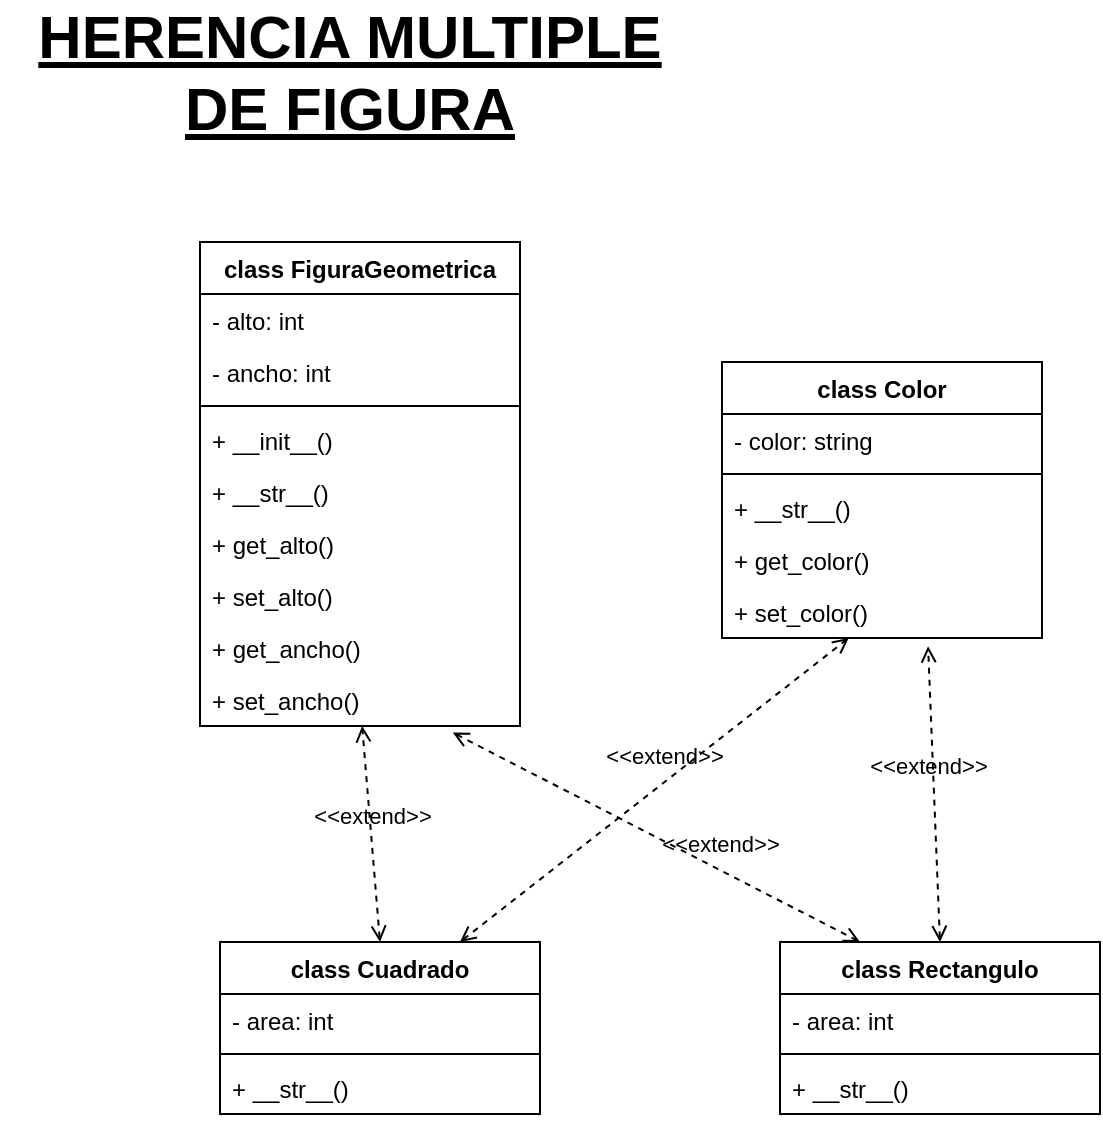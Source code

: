 <mxfile>
    <diagram id="uoWW-wQEcetu7VtV71db" name="POO">
        <mxGraphModel dx="1451" dy="691" grid="1" gridSize="10" guides="1" tooltips="1" connect="1" arrows="1" fold="1" page="1" pageScale="1" pageWidth="827" pageHeight="1169" math="0" shadow="0">
            <root>
                <mxCell id="0"/>
                <mxCell id="1" parent="0"/>
                <mxCell id="50" value="class FiguraGeometrica" style="swimlane;fontStyle=1;align=center;verticalAlign=top;childLayout=stackLayout;horizontal=1;startSize=26;horizontalStack=0;resizeParent=1;resizeParentMax=0;resizeLast=0;collapsible=1;marginBottom=0;" parent="1" vertex="1">
                    <mxGeometry y="140" width="160" height="242" as="geometry"/>
                </mxCell>
                <mxCell id="51" value="- alto: int" style="text;strokeColor=none;fillColor=none;align=left;verticalAlign=top;spacingLeft=4;spacingRight=4;overflow=hidden;rotatable=0;points=[[0,0.5],[1,0.5]];portConstraint=eastwest;" parent="50" vertex="1">
                    <mxGeometry y="26" width="160" height="26" as="geometry"/>
                </mxCell>
                <mxCell id="72" value="- ancho: int" style="text;strokeColor=none;fillColor=none;align=left;verticalAlign=top;spacingLeft=4;spacingRight=4;overflow=hidden;rotatable=0;points=[[0,0.5],[1,0.5]];portConstraint=eastwest;" parent="50" vertex="1">
                    <mxGeometry y="52" width="160" height="26" as="geometry"/>
                </mxCell>
                <mxCell id="52" value="" style="line;strokeWidth=1;fillColor=none;align=left;verticalAlign=middle;spacingTop=-1;spacingLeft=3;spacingRight=3;rotatable=0;labelPosition=right;points=[];portConstraint=eastwest;strokeColor=inherit;" parent="50" vertex="1">
                    <mxGeometry y="78" width="160" height="8" as="geometry"/>
                </mxCell>
                <mxCell id="53" value="+ __init__() " style="text;strokeColor=none;fillColor=none;align=left;verticalAlign=top;spacingLeft=4;spacingRight=4;overflow=hidden;rotatable=0;points=[[0,0.5],[1,0.5]];portConstraint=eastwest;" parent="50" vertex="1">
                    <mxGeometry y="86" width="160" height="26" as="geometry"/>
                </mxCell>
                <mxCell id="73" value="+ __str__() " style="text;strokeColor=none;fillColor=none;align=left;verticalAlign=top;spacingLeft=4;spacingRight=4;overflow=hidden;rotatable=0;points=[[0,0.5],[1,0.5]];portConstraint=eastwest;" parent="50" vertex="1">
                    <mxGeometry y="112" width="160" height="26" as="geometry"/>
                </mxCell>
                <mxCell id="76" value="+ get_alto() " style="text;strokeColor=none;fillColor=none;align=left;verticalAlign=top;spacingLeft=4;spacingRight=4;overflow=hidden;rotatable=0;points=[[0,0.5],[1,0.5]];portConstraint=eastwest;" vertex="1" parent="50">
                    <mxGeometry y="138" width="160" height="26" as="geometry"/>
                </mxCell>
                <mxCell id="77" value="+ set_alto() " style="text;strokeColor=none;fillColor=none;align=left;verticalAlign=top;spacingLeft=4;spacingRight=4;overflow=hidden;rotatable=0;points=[[0,0.5],[1,0.5]];portConstraint=eastwest;" vertex="1" parent="50">
                    <mxGeometry y="164" width="160" height="26" as="geometry"/>
                </mxCell>
                <mxCell id="78" value="+ get_ancho() " style="text;strokeColor=none;fillColor=none;align=left;verticalAlign=top;spacingLeft=4;spacingRight=4;overflow=hidden;rotatable=0;points=[[0,0.5],[1,0.5]];portConstraint=eastwest;" vertex="1" parent="50">
                    <mxGeometry y="190" width="160" height="26" as="geometry"/>
                </mxCell>
                <mxCell id="79" value="+ set_ancho() " style="text;strokeColor=none;fillColor=none;align=left;verticalAlign=top;spacingLeft=4;spacingRight=4;overflow=hidden;rotatable=0;points=[[0,0.5],[1,0.5]];portConstraint=eastwest;" vertex="1" parent="50">
                    <mxGeometry y="216" width="160" height="26" as="geometry"/>
                </mxCell>
                <mxCell id="54" value="HERENCIA MULTIPLE DE FIGURA" style="text;html=1;strokeColor=none;fillColor=none;align=center;verticalAlign=middle;whiteSpace=wrap;rounded=0;fontSize=30;fontStyle=5" parent="1" vertex="1">
                    <mxGeometry x="-100" y="40" width="350" height="30" as="geometry"/>
                </mxCell>
                <mxCell id="55" value="class Cuadrado" style="swimlane;fontStyle=1;align=center;verticalAlign=top;childLayout=stackLayout;horizontal=1;startSize=26;horizontalStack=0;resizeParent=1;resizeParentMax=0;resizeLast=0;collapsible=1;marginBottom=0;" parent="1" vertex="1">
                    <mxGeometry x="10" y="490" width="160" height="86" as="geometry"/>
                </mxCell>
                <mxCell id="56" value="- area: int" style="text;strokeColor=none;fillColor=none;align=left;verticalAlign=top;spacingLeft=4;spacingRight=4;overflow=hidden;rotatable=0;points=[[0,0.5],[1,0.5]];portConstraint=eastwest;" parent="55" vertex="1">
                    <mxGeometry y="26" width="160" height="26" as="geometry"/>
                </mxCell>
                <mxCell id="58" value="" style="line;strokeWidth=1;fillColor=none;align=left;verticalAlign=middle;spacingTop=-1;spacingLeft=3;spacingRight=3;rotatable=0;labelPosition=right;points=[];portConstraint=eastwest;strokeColor=inherit;" parent="55" vertex="1">
                    <mxGeometry y="52" width="160" height="8" as="geometry"/>
                </mxCell>
                <mxCell id="74" value="+ __str__() " style="text;strokeColor=none;fillColor=none;align=left;verticalAlign=top;spacingLeft=4;spacingRight=4;overflow=hidden;rotatable=0;points=[[0,0.5],[1,0.5]];portConstraint=eastwest;" parent="55" vertex="1">
                    <mxGeometry y="60" width="160" height="26" as="geometry"/>
                </mxCell>
                <mxCell id="61" value="&amp;lt;&amp;lt;extend&amp;gt;&amp;gt;" style="html=1;verticalAlign=bottom;labelBackgroundColor=none;endArrow=open;endFill=0;dashed=1;exitX=0.5;exitY=0;exitDx=0;exitDy=0;startArrow=open;startFill=0;" parent="1" source="55" target="79" edge="1">
                    <mxGeometry width="160" relative="1" as="geometry">
                        <mxPoint x="130" y="560" as="sourcePoint"/>
                        <mxPoint y="350" as="targetPoint"/>
                    </mxGeometry>
                </mxCell>
                <mxCell id="94" value="class Color" style="swimlane;fontStyle=1;align=center;verticalAlign=top;childLayout=stackLayout;horizontal=1;startSize=26;horizontalStack=0;resizeParent=1;resizeParentMax=0;resizeLast=0;collapsible=1;marginBottom=0;" vertex="1" parent="1">
                    <mxGeometry x="261" y="200" width="160" height="138" as="geometry"/>
                </mxCell>
                <mxCell id="95" value="- color: string" style="text;strokeColor=none;fillColor=none;align=left;verticalAlign=top;spacingLeft=4;spacingRight=4;overflow=hidden;rotatable=0;points=[[0,0.5],[1,0.5]];portConstraint=eastwest;" vertex="1" parent="94">
                    <mxGeometry y="26" width="160" height="26" as="geometry"/>
                </mxCell>
                <mxCell id="97" value="" style="line;strokeWidth=1;fillColor=none;align=left;verticalAlign=middle;spacingTop=-1;spacingLeft=3;spacingRight=3;rotatable=0;labelPosition=right;points=[];portConstraint=eastwest;strokeColor=inherit;" vertex="1" parent="94">
                    <mxGeometry y="52" width="160" height="8" as="geometry"/>
                </mxCell>
                <mxCell id="121" value="+ __str__() " style="text;strokeColor=none;fillColor=none;align=left;verticalAlign=top;spacingLeft=4;spacingRight=4;overflow=hidden;rotatable=0;points=[[0,0.5],[1,0.5]];portConstraint=eastwest;" vertex="1" parent="94">
                    <mxGeometry y="60" width="160" height="26" as="geometry"/>
                </mxCell>
                <mxCell id="100" value="+ get_color() " style="text;strokeColor=none;fillColor=none;align=left;verticalAlign=top;spacingLeft=4;spacingRight=4;overflow=hidden;rotatable=0;points=[[0,0.5],[1,0.5]];portConstraint=eastwest;" vertex="1" parent="94">
                    <mxGeometry y="86" width="160" height="26" as="geometry"/>
                </mxCell>
                <mxCell id="101" value="+ set_color() " style="text;strokeColor=none;fillColor=none;align=left;verticalAlign=top;spacingLeft=4;spacingRight=4;overflow=hidden;rotatable=0;points=[[0,0.5],[1,0.5]];portConstraint=eastwest;" vertex="1" parent="94">
                    <mxGeometry y="112" width="160" height="26" as="geometry"/>
                </mxCell>
                <mxCell id="114" value="class Rectangulo" style="swimlane;fontStyle=1;align=center;verticalAlign=top;childLayout=stackLayout;horizontal=1;startSize=26;horizontalStack=0;resizeParent=1;resizeParentMax=0;resizeLast=0;collapsible=1;marginBottom=0;" vertex="1" parent="1">
                    <mxGeometry x="290" y="490" width="160" height="86" as="geometry"/>
                </mxCell>
                <mxCell id="115" value="- area: int" style="text;strokeColor=none;fillColor=none;align=left;verticalAlign=top;spacingLeft=4;spacingRight=4;overflow=hidden;rotatable=0;points=[[0,0.5],[1,0.5]];portConstraint=eastwest;" vertex="1" parent="114">
                    <mxGeometry y="26" width="160" height="26" as="geometry"/>
                </mxCell>
                <mxCell id="116" value="" style="line;strokeWidth=1;fillColor=none;align=left;verticalAlign=middle;spacingTop=-1;spacingLeft=3;spacingRight=3;rotatable=0;labelPosition=right;points=[];portConstraint=eastwest;strokeColor=inherit;" vertex="1" parent="114">
                    <mxGeometry y="52" width="160" height="8" as="geometry"/>
                </mxCell>
                <mxCell id="117" value="+ __str__() " style="text;strokeColor=none;fillColor=none;align=left;verticalAlign=top;spacingLeft=4;spacingRight=4;overflow=hidden;rotatable=0;points=[[0,0.5],[1,0.5]];portConstraint=eastwest;" vertex="1" parent="114">
                    <mxGeometry y="60" width="160" height="26" as="geometry"/>
                </mxCell>
                <mxCell id="118" value="&amp;lt;&amp;lt;extend&amp;gt;&amp;gt;" style="html=1;verticalAlign=bottom;labelBackgroundColor=none;endArrow=open;endFill=0;dashed=1;startArrow=open;startFill=0;exitX=0.75;exitY=0;exitDx=0;exitDy=0;" edge="1" parent="1" source="55" target="101">
                    <mxGeometry x="0.069" y="3" width="160" relative="1" as="geometry">
                        <mxPoint x="120" y="490" as="sourcePoint"/>
                        <mxPoint x="91.074" y="392.0" as="targetPoint"/>
                        <mxPoint as="offset"/>
                    </mxGeometry>
                </mxCell>
                <mxCell id="119" value="&amp;lt;&amp;lt;extend&amp;gt;&amp;gt;" style="html=1;verticalAlign=bottom;labelBackgroundColor=none;endArrow=open;endFill=0;dashed=1;startArrow=open;startFill=0;exitX=0.79;exitY=1.126;exitDx=0;exitDy=0;exitPerimeter=0;entryX=0.25;entryY=0;entryDx=0;entryDy=0;" edge="1" parent="1" source="79" target="114">
                    <mxGeometry x="0.296" y="4" width="160" relative="1" as="geometry">
                        <mxPoint x="140" y="500" as="sourcePoint"/>
                        <mxPoint x="345.628" y="314" as="targetPoint"/>
                        <mxPoint as="offset"/>
                    </mxGeometry>
                </mxCell>
                <mxCell id="120" value="&amp;lt;&amp;lt;extend&amp;gt;&amp;gt;" style="html=1;verticalAlign=bottom;labelBackgroundColor=none;endArrow=open;endFill=0;dashed=1;startArrow=open;startFill=0;exitX=0.5;exitY=0;exitDx=0;exitDy=0;entryX=0.644;entryY=1.159;entryDx=0;entryDy=0;entryPerimeter=0;" edge="1" parent="1" source="114" target="101">
                    <mxGeometry x="0.069" y="3" width="160" relative="1" as="geometry">
                        <mxPoint x="140" y="500" as="sourcePoint"/>
                        <mxPoint x="330.36" y="374" as="targetPoint"/>
                        <mxPoint as="offset"/>
                    </mxGeometry>
                </mxCell>
            </root>
        </mxGraphModel>
    </diagram>
</mxfile>